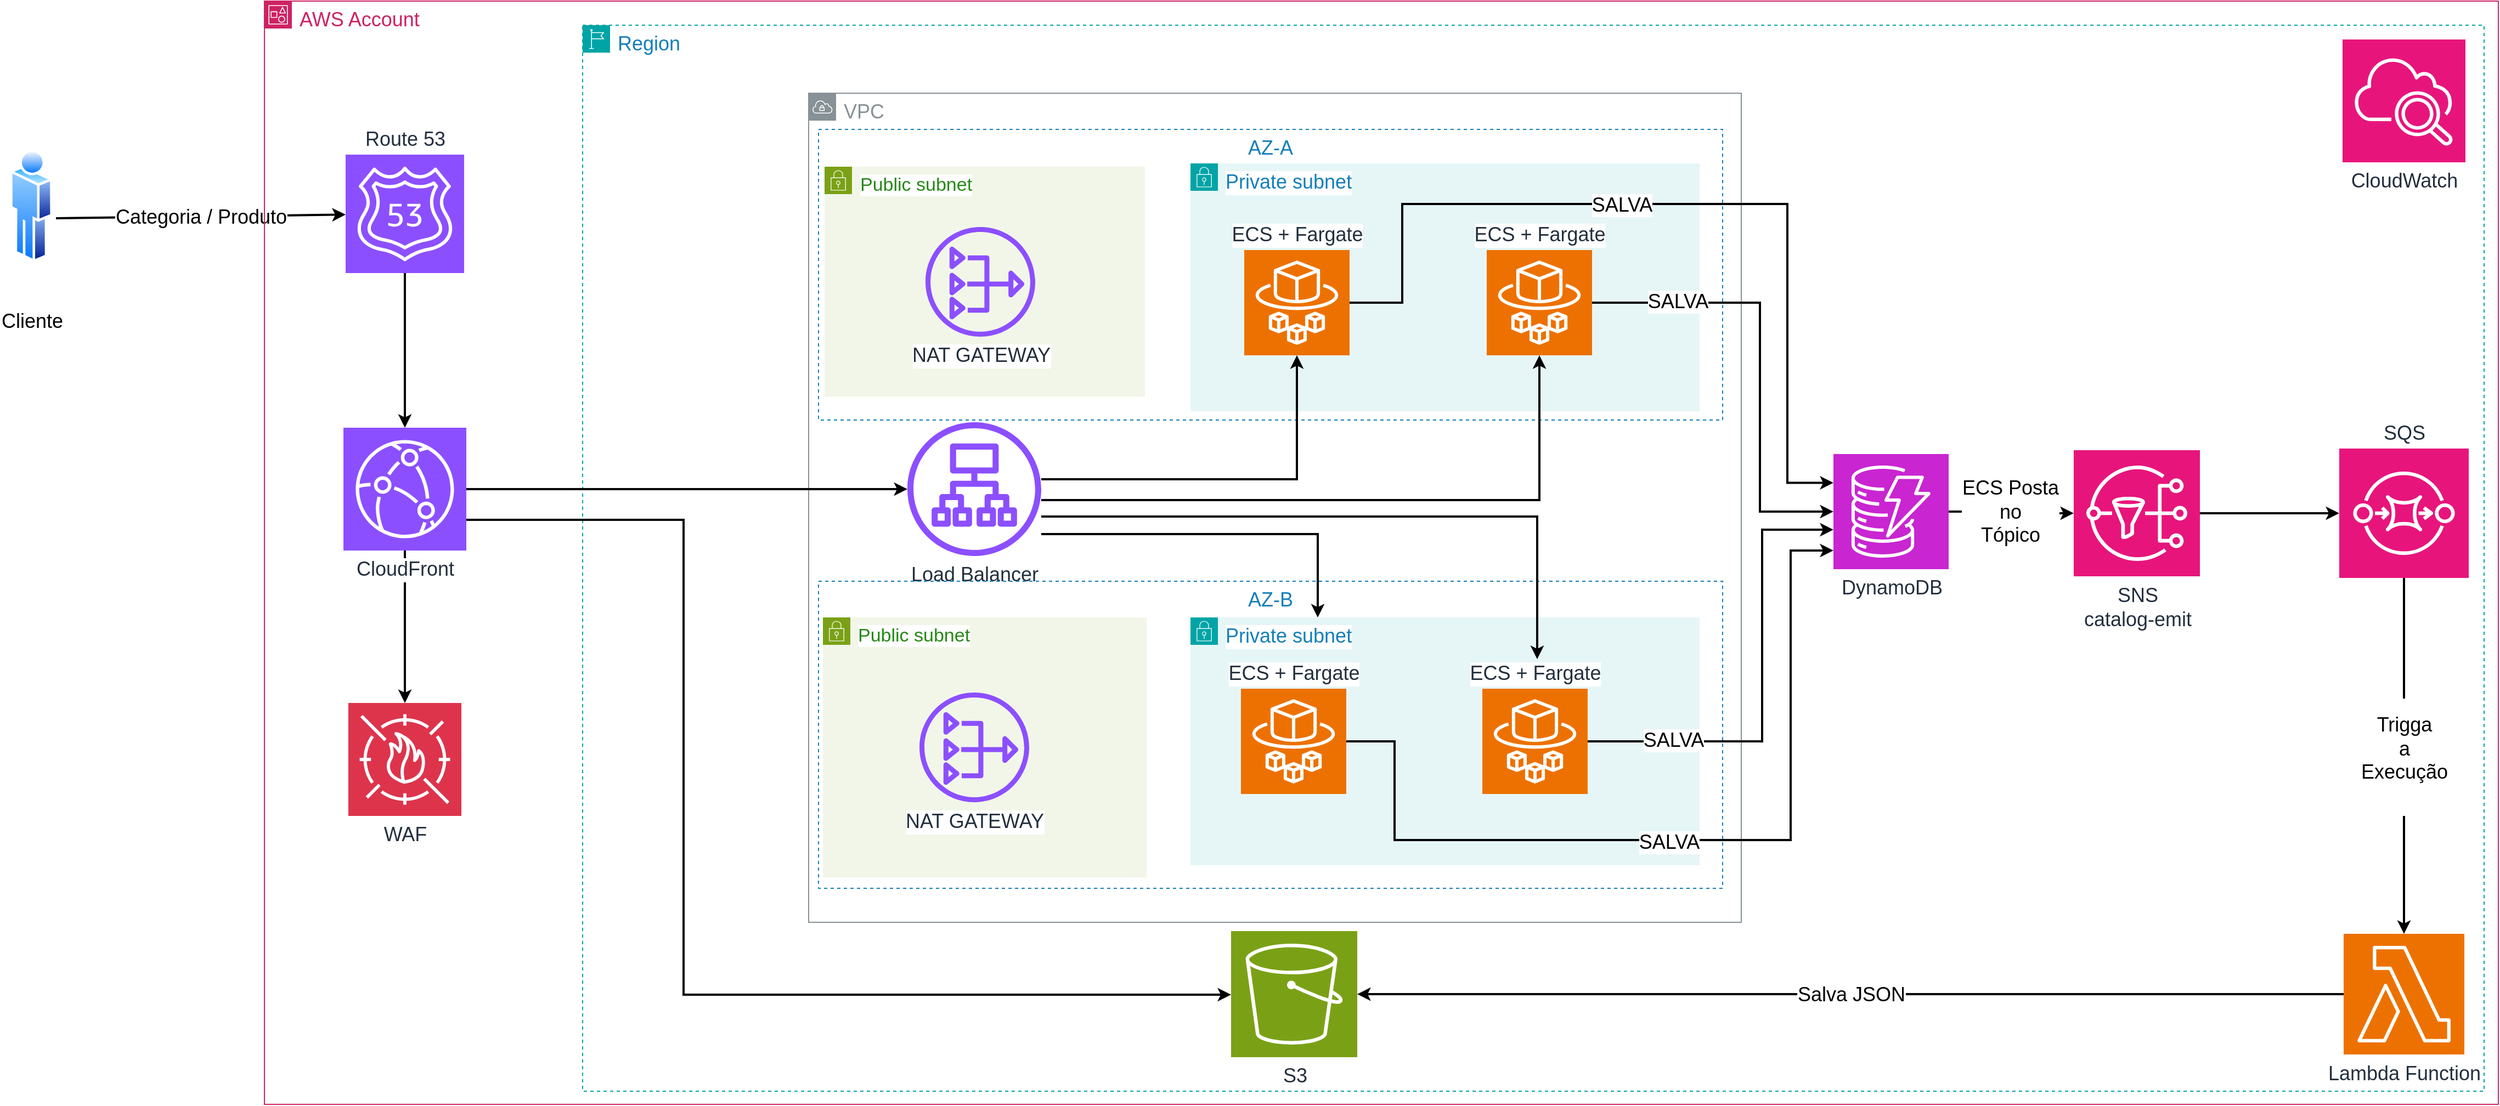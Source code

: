 <mxfile version="23.0.2" type="github">
  <diagram name="Página-1" id="p9qkXHeLWdpkjmJqcO1z">
    <mxGraphModel dx="2596" dy="381" grid="0" gridSize="10" guides="1" tooltips="1" connect="1" arrows="1" fold="1" page="0" pageScale="1" pageWidth="827" pageHeight="1169" math="0" shadow="0">
      <root>
        <mxCell id="0" />
        <mxCell id="1" parent="0" />
        <mxCell id="ETe1gMkkXj5bVFBRiPxY-24" value="&lt;font style=&quot;font-size: 18px;&quot;&gt;Cliente&lt;/font&gt;" style="image;aspect=fixed;perimeter=ellipsePerimeter;html=1;align=center;shadow=0;dashed=0;spacingTop=0;image=img/lib/active_directory/user.svg;labelBackgroundColor=default;verticalAlign=middle;fontFamily=Helvetica;fontSize=11;fontColor=default;fillColor=none;gradientColor=none;spacing=0;" vertex="1" parent="1">
          <mxGeometry x="-225" y="1333" width="39" height="105.41" as="geometry" />
        </mxCell>
        <mxCell id="ETe1gMkkXj5bVFBRiPxY-26" value="" style="endArrow=classic;html=1;rounded=0;strokeColor=default;strokeWidth=2;" edge="1" parent="1" target="ETe1gMkkXj5bVFBRiPxY-30">
          <mxGeometry relative="1" as="geometry">
            <mxPoint x="-183" y="1397" as="sourcePoint" />
            <mxPoint x="-6" y="1394" as="targetPoint" />
          </mxGeometry>
        </mxCell>
        <mxCell id="ETe1gMkkXj5bVFBRiPxY-27" value="Categoria / Produto" style="edgeLabel;resizable=0;html=1;align=center;verticalAlign=middle;fontSize=18;" connectable="0" vertex="1" parent="ETe1gMkkXj5bVFBRiPxY-26">
          <mxGeometry relative="1" as="geometry" />
        </mxCell>
        <mxCell id="ETe1gMkkXj5bVFBRiPxY-28" value="AWS Account" style="points=[[0,0],[0.25,0],[0.5,0],[0.75,0],[1,0],[1,0.25],[1,0.5],[1,0.75],[1,1],[0.75,1],[0.5,1],[0.25,1],[0,1],[0,0.75],[0,0.5],[0,0.25]];outlineConnect=0;gradientColor=none;html=1;whiteSpace=wrap;fontSize=18;fontStyle=0;container=1;pointerEvents=0;collapsible=0;recursiveResize=0;shape=mxgraph.aws4.group;grIcon=mxgraph.aws4.group_account;strokeColor=#CD2264;fillColor=none;verticalAlign=top;align=left;spacingLeft=30;fontColor=#CD2264;dashed=0;labelBackgroundColor=default;fontFamily=Helvetica;" vertex="1" parent="1">
          <mxGeometry x="7" y="1199" width="2036" height="1006" as="geometry" />
        </mxCell>
        <mxCell id="ETe1gMkkXj5bVFBRiPxY-66" value="Region" style="points=[[0,0],[0.25,0],[0.5,0],[0.75,0],[1,0],[1,0.25],[1,0.5],[1,0.75],[1,1],[0.75,1],[0.5,1],[0.25,1],[0,1],[0,0.75],[0,0.5],[0,0.25]];outlineConnect=0;gradientColor=none;html=1;whiteSpace=wrap;fontSize=18;fontStyle=0;container=1;pointerEvents=0;collapsible=0;recursiveResize=0;shape=mxgraph.aws4.group;grIcon=mxgraph.aws4.group_region;strokeColor=#00A4A6;fillColor=none;verticalAlign=top;align=left;spacingLeft=30;fontColor=#147EBA;dashed=1;labelBackgroundColor=default;fontFamily=Helvetica;" vertex="1" parent="ETe1gMkkXj5bVFBRiPxY-28">
          <mxGeometry x="290" y="22" width="1733" height="972" as="geometry" />
        </mxCell>
        <mxCell id="ETe1gMkkXj5bVFBRiPxY-67" value="&lt;font style=&quot;font-size: 18px;&quot;&gt;VPC&lt;/font&gt;" style="sketch=0;outlineConnect=0;gradientColor=none;html=1;whiteSpace=wrap;fontSize=12;fontStyle=0;shape=mxgraph.aws4.group;grIcon=mxgraph.aws4.group_vpc;strokeColor=#879196;fillColor=none;verticalAlign=top;align=left;spacingLeft=30;fontColor=#879196;dashed=0;labelBackgroundColor=default;fontFamily=Helvetica;" vertex="1" parent="ETe1gMkkXj5bVFBRiPxY-66">
          <mxGeometry x="206" y="62" width="850" height="756" as="geometry" />
        </mxCell>
        <mxCell id="ETe1gMkkXj5bVFBRiPxY-41" value="&lt;font style=&quot;font-size: 17px;&quot;&gt;Public subnet&lt;/font&gt;" style="points=[[0,0],[0.25,0],[0.5,0],[0.75,0],[1,0],[1,0.25],[1,0.5],[1,0.75],[1,1],[0.75,1],[0.5,1],[0.25,1],[0,1],[0,0.75],[0,0.5],[0,0.25]];outlineConnect=0;gradientColor=none;html=1;whiteSpace=wrap;fontSize=12;fontStyle=0;container=1;pointerEvents=0;collapsible=0;recursiveResize=0;shape=mxgraph.aws4.group;grIcon=mxgraph.aws4.group_security_group;grStroke=0;strokeColor=#7AA116;fillColor=#F2F6E8;verticalAlign=top;align=left;spacingLeft=30;fontColor=#248814;dashed=0;labelBackgroundColor=default;fontFamily=Helvetica;" vertex="1" parent="ETe1gMkkXj5bVFBRiPxY-66">
          <mxGeometry x="219" y="540" width="295" height="237" as="geometry" />
        </mxCell>
        <mxCell id="ETe1gMkkXj5bVFBRiPxY-43" value="NAT GATEWAY" style="sketch=0;outlineConnect=0;fontColor=#232F3E;gradientColor=none;fillColor=#8C4FFF;strokeColor=none;dashed=0;verticalLabelPosition=bottom;verticalAlign=top;align=center;html=1;fontSize=18;fontStyle=0;aspect=fixed;pointerEvents=1;shape=mxgraph.aws4.nat_gateway;labelBackgroundColor=default;fontFamily=Helvetica;" vertex="1" parent="ETe1gMkkXj5bVFBRiPxY-41">
          <mxGeometry x="88" y="68.5" width="100" height="100" as="geometry" />
        </mxCell>
        <mxCell id="ETe1gMkkXj5bVFBRiPxY-40" value="&lt;font style=&quot;font-size: 17px;&quot;&gt;Public subnet&lt;/font&gt;" style="points=[[0,0],[0.25,0],[0.5,0],[0.75,0],[1,0],[1,0.25],[1,0.5],[1,0.75],[1,1],[0.75,1],[0.5,1],[0.25,1],[0,1],[0,0.75],[0,0.5],[0,0.25]];outlineConnect=0;gradientColor=none;html=1;whiteSpace=wrap;fontSize=12;fontStyle=0;container=1;pointerEvents=0;collapsible=0;recursiveResize=0;shape=mxgraph.aws4.group;grIcon=mxgraph.aws4.group_security_group;grStroke=0;strokeColor=#7AA116;fillColor=#F2F6E8;verticalAlign=top;align=left;spacingLeft=30;fontColor=#248814;dashed=0;labelBackgroundColor=default;fontFamily=Helvetica;" vertex="1" parent="ETe1gMkkXj5bVFBRiPxY-66">
          <mxGeometry x="220.5" y="129" width="292" height="210" as="geometry" />
        </mxCell>
        <mxCell id="ETe1gMkkXj5bVFBRiPxY-42" value="NAT GATEWAY" style="sketch=0;outlineConnect=0;fontColor=#232F3E;gradientColor=none;fillColor=#8C4FFF;strokeColor=none;dashed=0;verticalLabelPosition=bottom;verticalAlign=top;align=center;html=1;fontSize=18;fontStyle=0;aspect=fixed;pointerEvents=1;shape=mxgraph.aws4.nat_gateway;labelBackgroundColor=default;fontFamily=Helvetica;" vertex="1" parent="ETe1gMkkXj5bVFBRiPxY-40">
          <mxGeometry x="92" y="55" width="100" height="100" as="geometry" />
        </mxCell>
        <mxCell id="ETe1gMkkXj5bVFBRiPxY-52" value="Load Balancer" style="sketch=0;outlineConnect=0;fontColor=#232F3E;gradientColor=none;fillColor=#8C4FFF;strokeColor=none;dashed=0;verticalLabelPosition=bottom;verticalAlign=top;align=center;html=1;fontSize=18;fontStyle=0;aspect=fixed;pointerEvents=1;shape=mxgraph.aws4.application_load_balancer;labelBackgroundColor=default;fontFamily=Helvetica;" vertex="1" parent="ETe1gMkkXj5bVFBRiPxY-66">
          <mxGeometry x="296" y="362" width="122" height="122" as="geometry" />
        </mxCell>
        <mxCell id="ETe1gMkkXj5bVFBRiPxY-68" value="AZ-A" style="fillColor=none;strokeColor=#147EBA;dashed=1;verticalAlign=top;fontStyle=0;fontColor=#147EBA;whiteSpace=wrap;html=1;labelBackgroundColor=default;align=center;fontFamily=Helvetica;fontSize=18;" vertex="1" parent="ETe1gMkkXj5bVFBRiPxY-66">
          <mxGeometry x="215" y="95" width="824" height="265" as="geometry" />
        </mxCell>
        <mxCell id="ETe1gMkkXj5bVFBRiPxY-69" value="AZ-B" style="fillColor=none;strokeColor=#147EBA;dashed=1;verticalAlign=top;fontStyle=0;fontColor=#147EBA;whiteSpace=wrap;html=1;labelBackgroundColor=default;align=center;fontFamily=Helvetica;fontSize=18;" vertex="1" parent="ETe1gMkkXj5bVFBRiPxY-66">
          <mxGeometry x="215" y="507" width="824" height="280" as="geometry" />
        </mxCell>
        <mxCell id="ETe1gMkkXj5bVFBRiPxY-51" value="CloudWatch" style="sketch=0;points=[[0,0,0],[0.25,0,0],[0.5,0,0],[0.75,0,0],[1,0,0],[0,1,0],[0.25,1,0],[0.5,1,0],[0.75,1,0],[1,1,0],[0,0.25,0],[0,0.5,0],[0,0.75,0],[1,0.25,0],[1,0.5,0],[1,0.75,0]];points=[[0,0,0],[0.25,0,0],[0.5,0,0],[0.75,0,0],[1,0,0],[0,1,0],[0.25,1,0],[0.5,1,0],[0.75,1,0],[1,1,0],[0,0.25,0],[0,0.5,0],[0,0.75,0],[1,0.25,0],[1,0.5,0],[1,0.75,0]];outlineConnect=0;fontColor=#232F3E;fillColor=#E7157B;strokeColor=#ffffff;dashed=0;verticalLabelPosition=bottom;verticalAlign=top;align=center;html=1;fontSize=18;fontStyle=0;aspect=fixed;shape=mxgraph.aws4.resourceIcon;resIcon=mxgraph.aws4.cloudwatch_2;labelBackgroundColor=default;fontFamily=Helvetica;" vertex="1" parent="ETe1gMkkXj5bVFBRiPxY-66">
          <mxGeometry x="1604" y="13" width="112" height="112" as="geometry" />
        </mxCell>
        <mxCell id="ETe1gMkkXj5bVFBRiPxY-94" style="edgeStyle=orthogonalEdgeStyle;rounded=0;orthogonalLoop=1;jettySize=auto;html=1;fontFamily=Helvetica;fontSize=11;fontColor=default;strokeWidth=2;" edge="1" parent="ETe1gMkkXj5bVFBRiPxY-66" source="ETe1gMkkXj5bVFBRiPxY-83" target="ETe1gMkkXj5bVFBRiPxY-92">
          <mxGeometry relative="1" as="geometry" />
        </mxCell>
        <mxCell id="ETe1gMkkXj5bVFBRiPxY-95" value="&lt;font style=&quot;font-size: 18px;&quot;&gt;&lt;br&gt;&lt;/font&gt;" style="edgeLabel;html=1;align=center;verticalAlign=middle;resizable=0;points=[];fontSize=11;fontFamily=Helvetica;fontColor=default;" vertex="1" connectable="0" parent="ETe1gMkkXj5bVFBRiPxY-94">
          <mxGeometry x="-0.132" y="1" relative="1" as="geometry">
            <mxPoint as="offset" />
          </mxGeometry>
        </mxCell>
        <mxCell id="ETe1gMkkXj5bVFBRiPxY-83" value="SNS&lt;br style=&quot;font-size: 18px;&quot;&gt;catalog-emit" style="sketch=0;points=[[0,0,0],[0.25,0,0],[0.5,0,0],[0.75,0,0],[1,0,0],[0,1,0],[0.25,1,0],[0.5,1,0],[0.75,1,0],[1,1,0],[0,0.25,0],[0,0.5,0],[0,0.75,0],[1,0.25,0],[1,0.5,0],[1,0.75,0]];outlineConnect=0;fontColor=#232F3E;fillColor=#E7157B;strokeColor=#ffffff;dashed=0;verticalLabelPosition=bottom;verticalAlign=top;align=center;html=1;fontSize=18;fontStyle=0;aspect=fixed;shape=mxgraph.aws4.resourceIcon;resIcon=mxgraph.aws4.sns;labelBackgroundColor=default;fontFamily=Helvetica;labelPosition=center;" vertex="1" parent="ETe1gMkkXj5bVFBRiPxY-66">
          <mxGeometry x="1359" y="387.5" width="115" height="115" as="geometry" />
        </mxCell>
        <mxCell id="ETe1gMkkXj5bVFBRiPxY-98" value="&#xa;&lt;span style=&quot;color: rgb(0, 0, 0); font-family: Helvetica; font-size: 18px; font-style: normal; font-variant-ligatures: normal; font-variant-caps: normal; font-weight: 400; letter-spacing: normal; orphans: 2; text-align: center; text-indent: 0px; text-transform: none; widows: 2; word-spacing: 0px; -webkit-text-stroke-width: 0px; background-color: rgb(255, 255, 255); text-decoration-thickness: initial; text-decoration-style: initial; text-decoration-color: initial; float: none; display: inline !important;&quot;&gt;Trigga&lt;/span&gt;&lt;br style=&quot;border-color: var(--border-color); color: rgb(0, 0, 0); font-family: Helvetica; font-size: 18px; font-style: normal; font-variant-ligatures: normal; font-variant-caps: normal; font-weight: 400; letter-spacing: normal; orphans: 2; text-align: center; text-indent: 0px; text-transform: none; widows: 2; word-spacing: 0px; -webkit-text-stroke-width: 0px; background-color: rgb(255, 255, 255); text-decoration-thickness: initial; text-decoration-style: initial; text-decoration-color: initial;&quot;&gt;&lt;span style=&quot;color: rgb(0, 0, 0); font-family: Helvetica; font-size: 18px; font-style: normal; font-variant-ligatures: normal; font-variant-caps: normal; font-weight: 400; letter-spacing: normal; orphans: 2; text-align: center; text-indent: 0px; text-transform: none; widows: 2; word-spacing: 0px; -webkit-text-stroke-width: 0px; background-color: rgb(255, 255, 255); text-decoration-thickness: initial; text-decoration-style: initial; text-decoration-color: initial; float: none; display: inline !important;&quot;&gt;a&lt;/span&gt;&lt;br style=&quot;border-color: var(--border-color); color: rgb(0, 0, 0); font-family: Helvetica; font-size: 18px; font-style: normal; font-variant-ligatures: normal; font-variant-caps: normal; font-weight: 400; letter-spacing: normal; orphans: 2; text-align: center; text-indent: 0px; text-transform: none; widows: 2; word-spacing: 0px; -webkit-text-stroke-width: 0px; background-color: rgb(255, 255, 255); text-decoration-thickness: initial; text-decoration-style: initial; text-decoration-color: initial;&quot;&gt;&lt;span style=&quot;color: rgb(0, 0, 0); font-family: Helvetica; font-size: 18px; font-style: normal; font-variant-ligatures: normal; font-variant-caps: normal; font-weight: 400; letter-spacing: normal; orphans: 2; text-align: center; text-indent: 0px; text-transform: none; widows: 2; word-spacing: 0px; -webkit-text-stroke-width: 0px; background-color: rgb(255, 255, 255); text-decoration-thickness: initial; text-decoration-style: initial; text-decoration-color: initial; float: none; display: inline !important;&quot;&gt;Execução&lt;/span&gt;&#xa;&#xa;" style="edgeStyle=orthogonalEdgeStyle;rounded=0;orthogonalLoop=1;jettySize=auto;html=1;fontFamily=Helvetica;fontSize=12;fontColor=default;strokeWidth=2;" edge="1" parent="ETe1gMkkXj5bVFBRiPxY-66" source="ETe1gMkkXj5bVFBRiPxY-92" target="ETe1gMkkXj5bVFBRiPxY-97">
          <mxGeometry relative="1" as="geometry" />
        </mxCell>
        <mxCell id="ETe1gMkkXj5bVFBRiPxY-92" value="SQS" style="sketch=0;points=[[0,0,0],[0.25,0,0],[0.5,0,0],[0.75,0,0],[1,0,0],[0,1,0],[0.25,1,0],[0.5,1,0],[0.75,1,0],[1,1,0],[0,0.25,0],[0,0.5,0],[0,0.75,0],[1,0.25,0],[1,0.5,0],[1,0.75,0]];outlineConnect=0;fontColor=#232F3E;fillColor=#E7157B;strokeColor=#ffffff;dashed=0;verticalLabelPosition=top;verticalAlign=bottom;align=center;html=1;fontSize=18;fontStyle=0;aspect=fixed;shape=mxgraph.aws4.resourceIcon;resIcon=mxgraph.aws4.sqs;labelBackgroundColor=default;fontFamily=Helvetica;labelPosition=center;" vertex="1" parent="ETe1gMkkXj5bVFBRiPxY-66">
          <mxGeometry x="1601" y="386" width="118" height="118" as="geometry" />
        </mxCell>
        <mxCell id="ETe1gMkkXj5bVFBRiPxY-100" value="Salva JSON" style="edgeStyle=orthogonalEdgeStyle;rounded=0;orthogonalLoop=1;jettySize=auto;html=1;fontFamily=Helvetica;fontSize=18;fontColor=default;strokeWidth=2;" edge="1" parent="ETe1gMkkXj5bVFBRiPxY-66" source="ETe1gMkkXj5bVFBRiPxY-97" target="ETe1gMkkXj5bVFBRiPxY-38">
          <mxGeometry relative="1" as="geometry" />
        </mxCell>
        <mxCell id="ETe1gMkkXj5bVFBRiPxY-97" value="Lambda Function" style="sketch=0;points=[[0,0,0],[0.25,0,0],[0.5,0,0],[0.75,0,0],[1,0,0],[0,1,0],[0.25,1,0],[0.5,1,0],[0.75,1,0],[1,1,0],[0,0.25,0],[0,0.5,0],[0,0.75,0],[1,0.25,0],[1,0.5,0],[1,0.75,0]];outlineConnect=0;fontColor=#232F3E;fillColor=#ED7100;strokeColor=#ffffff;dashed=0;verticalLabelPosition=bottom;verticalAlign=top;align=center;html=1;fontSize=18;fontStyle=0;aspect=fixed;shape=mxgraph.aws4.resourceIcon;resIcon=mxgraph.aws4.lambda;labelBackgroundColor=default;fontFamily=Helvetica;" vertex="1" parent="ETe1gMkkXj5bVFBRiPxY-66">
          <mxGeometry x="1605" y="828.5" width="110" height="110" as="geometry" />
        </mxCell>
        <mxCell id="ETe1gMkkXj5bVFBRiPxY-38" value="S3" style="sketch=0;points=[[0,0,0],[0.25,0,0],[0.5,0,0],[0.75,0,0],[1,0,0],[0,1,0],[0.25,1,0],[0.5,1,0],[0.75,1,0],[1,1,0],[0,0.25,0],[0,0.5,0],[0,0.75,0],[1,0.25,0],[1,0.5,0],[1,0.75,0]];outlineConnect=0;fontColor=#232F3E;fillColor=#7AA116;strokeColor=#ffffff;dashed=0;verticalLabelPosition=bottom;verticalAlign=top;align=center;html=1;fontSize=18;fontStyle=0;aspect=fixed;shape=mxgraph.aws4.resourceIcon;resIcon=mxgraph.aws4.s3;labelBackgroundColor=default;fontFamily=Helvetica;" vertex="1" parent="ETe1gMkkXj5bVFBRiPxY-66">
          <mxGeometry x="591" y="826" width="115" height="115" as="geometry" />
        </mxCell>
        <mxCell id="ETe1gMkkXj5bVFBRiPxY-35" style="edgeStyle=orthogonalEdgeStyle;rounded=0;orthogonalLoop=1;jettySize=auto;html=1;fontFamily=Helvetica;fontSize=11;fontColor=default;strokeWidth=2;" edge="1" parent="ETe1gMkkXj5bVFBRiPxY-28" source="ETe1gMkkXj5bVFBRiPxY-30" target="ETe1gMkkXj5bVFBRiPxY-31">
          <mxGeometry relative="1" as="geometry" />
        </mxCell>
        <mxCell id="ETe1gMkkXj5bVFBRiPxY-30" value="Route 53" style="sketch=0;points=[[0,0,0],[0.25,0,0],[0.5,0,0],[0.75,0,0],[1,0,0],[0,1,0],[0.25,1,0],[0.5,1,0],[0.75,1,0],[1,1,0],[0,0.25,0],[0,0.5,0],[0,0.75,0],[1,0.25,0],[1,0.5,0],[1,0.75,0]];outlineConnect=0;fontColor=#232F3E;fillColor=#8C4FFF;strokeColor=#ffffff;dashed=0;verticalLabelPosition=top;verticalAlign=bottom;align=center;html=1;fontSize=18;fontStyle=0;aspect=fixed;shape=mxgraph.aws4.resourceIcon;resIcon=mxgraph.aws4.route_53;labelBackgroundColor=default;fontFamily=Helvetica;labelPosition=center;" vertex="1" parent="ETe1gMkkXj5bVFBRiPxY-28">
          <mxGeometry x="74" y="140" width="108" height="108" as="geometry" />
        </mxCell>
        <mxCell id="ETe1gMkkXj5bVFBRiPxY-37" style="edgeStyle=orthogonalEdgeStyle;rounded=0;orthogonalLoop=1;jettySize=auto;html=1;fontFamily=Helvetica;fontSize=11;fontColor=default;strokeWidth=2;" edge="1" parent="ETe1gMkkXj5bVFBRiPxY-28" source="ETe1gMkkXj5bVFBRiPxY-31" target="ETe1gMkkXj5bVFBRiPxY-36">
          <mxGeometry relative="1" as="geometry" />
        </mxCell>
        <mxCell id="ETe1gMkkXj5bVFBRiPxY-55" style="edgeStyle=orthogonalEdgeStyle;rounded=0;orthogonalLoop=1;jettySize=auto;html=1;exitX=1;exitY=0.75;exitDx=0;exitDy=0;exitPerimeter=0;fontFamily=Helvetica;fontSize=11;fontColor=default;strokeWidth=2;" edge="1" parent="ETe1gMkkXj5bVFBRiPxY-28" source="ETe1gMkkXj5bVFBRiPxY-31" target="ETe1gMkkXj5bVFBRiPxY-38">
          <mxGeometry relative="1" as="geometry">
            <Array as="points">
              <mxPoint x="382" y="473" />
              <mxPoint x="382" y="906" />
            </Array>
          </mxGeometry>
        </mxCell>
        <mxCell id="ETe1gMkkXj5bVFBRiPxY-71" style="edgeStyle=orthogonalEdgeStyle;rounded=0;orthogonalLoop=1;jettySize=auto;html=1;fontFamily=Helvetica;fontSize=11;fontColor=default;strokeWidth=2;" edge="1" parent="ETe1gMkkXj5bVFBRiPxY-28" source="ETe1gMkkXj5bVFBRiPxY-31" target="ETe1gMkkXj5bVFBRiPxY-52">
          <mxGeometry relative="1" as="geometry" />
        </mxCell>
        <mxCell id="ETe1gMkkXj5bVFBRiPxY-31" value="CloudFront" style="sketch=0;points=[[0,0,0],[0.25,0,0],[0.5,0,0],[0.75,0,0],[1,0,0],[0,1,0],[0.25,1,0],[0.5,1,0],[0.75,1,0],[1,1,0],[0,0.25,0],[0,0.5,0],[0,0.75,0],[1,0.25,0],[1,0.5,0],[1,0.75,0]];outlineConnect=0;fontColor=#232F3E;fillColor=#8C4FFF;strokeColor=#ffffff;dashed=0;verticalLabelPosition=bottom;verticalAlign=top;align=center;html=1;fontSize=18;fontStyle=0;aspect=fixed;shape=mxgraph.aws4.resourceIcon;resIcon=mxgraph.aws4.cloudfront;labelBackgroundColor=default;fontFamily=Helvetica;" vertex="1" parent="ETe1gMkkXj5bVFBRiPxY-28">
          <mxGeometry x="72" y="389" width="112" height="112" as="geometry" />
        </mxCell>
        <mxCell id="ETe1gMkkXj5bVFBRiPxY-36" value="WAF&lt;br style=&quot;font-size: 18px;&quot;&gt;" style="sketch=0;points=[[0,0,0],[0.25,0,0],[0.5,0,0],[0.75,0,0],[1,0,0],[0,1,0],[0.25,1,0],[0.5,1,0],[0.75,1,0],[1,1,0],[0,0.25,0],[0,0.5,0],[0,0.75,0],[1,0.25,0],[1,0.5,0],[1,0.75,0]];outlineConnect=0;fontColor=#232F3E;fillColor=#DD344C;strokeColor=#ffffff;dashed=0;verticalLabelPosition=bottom;verticalAlign=top;align=center;html=1;fontSize=18;fontStyle=0;aspect=fixed;shape=mxgraph.aws4.resourceIcon;resIcon=mxgraph.aws4.waf;labelBackgroundColor=default;fontFamily=Helvetica;" vertex="1" parent="ETe1gMkkXj5bVFBRiPxY-28">
          <mxGeometry x="76.5" y="640" width="103" height="103" as="geometry" />
        </mxCell>
        <mxCell id="ETe1gMkkXj5bVFBRiPxY-44" value="Private subnet" style="points=[[0,0],[0.25,0],[0.5,0],[0.75,0],[1,0],[1,0.25],[1,0.5],[1,0.75],[1,1],[0.75,1],[0.5,1],[0.25,1],[0,1],[0,0.75],[0,0.5],[0,0.25]];outlineConnect=0;gradientColor=none;html=1;whiteSpace=wrap;fontSize=18;fontStyle=0;container=1;pointerEvents=0;collapsible=0;recursiveResize=0;shape=mxgraph.aws4.group;grIcon=mxgraph.aws4.group_security_group;grStroke=0;strokeColor=#00A4A6;fillColor=#E6F6F7;verticalAlign=top;align=left;spacingLeft=30;fontColor=#147EBA;dashed=0;labelBackgroundColor=default;fontFamily=Helvetica;" vertex="1" parent="ETe1gMkkXj5bVFBRiPxY-28">
          <mxGeometry x="844" y="148" width="464" height="226" as="geometry" />
        </mxCell>
        <mxCell id="ETe1gMkkXj5bVFBRiPxY-46" value="ECS + Fargate" style="sketch=0;points=[[0,0,0],[0.25,0,0],[0.5,0,0],[0.75,0,0],[1,0,0],[0,1,0],[0.25,1,0],[0.5,1,0],[0.75,1,0],[1,1,0],[0,0.25,0],[0,0.5,0],[0,0.75,0],[1,0.25,0],[1,0.5,0],[1,0.75,0]];outlineConnect=0;fontColor=#232F3E;fillColor=#ED7100;strokeColor=#ffffff;dashed=0;verticalLabelPosition=top;verticalAlign=bottom;align=center;html=1;fontSize=18;fontStyle=0;aspect=fixed;shape=mxgraph.aws4.resourceIcon;resIcon=mxgraph.aws4.fargate;labelBackgroundColor=default;fontFamily=Helvetica;labelPosition=center;" vertex="1" parent="ETe1gMkkXj5bVFBRiPxY-44">
          <mxGeometry x="49" y="79" width="96" height="96" as="geometry" />
        </mxCell>
        <mxCell id="ETe1gMkkXj5bVFBRiPxY-49" value="ECS + Fargate" style="sketch=0;points=[[0,0,0],[0.25,0,0],[0.5,0,0],[0.75,0,0],[1,0,0],[0,1,0],[0.25,1,0],[0.5,1,0],[0.75,1,0],[1,1,0],[0,0.25,0],[0,0.5,0],[0,0.75,0],[1,0.25,0],[1,0.5,0],[1,0.75,0]];outlineConnect=0;fontColor=#232F3E;fillColor=#ED7100;strokeColor=#ffffff;dashed=0;verticalLabelPosition=top;verticalAlign=bottom;align=center;html=1;fontSize=18;fontStyle=0;aspect=fixed;shape=mxgraph.aws4.resourceIcon;resIcon=mxgraph.aws4.fargate;labelBackgroundColor=default;fontFamily=Helvetica;labelPosition=center;" vertex="1" parent="ETe1gMkkXj5bVFBRiPxY-44">
          <mxGeometry x="270" y="79" width="96" height="96" as="geometry" />
        </mxCell>
        <mxCell id="ETe1gMkkXj5bVFBRiPxY-45" value="Private subnet" style="points=[[0,0],[0.25,0],[0.5,0],[0.75,0],[1,0],[1,0.25],[1,0.5],[1,0.75],[1,1],[0.75,1],[0.5,1],[0.25,1],[0,1],[0,0.75],[0,0.5],[0,0.25]];outlineConnect=0;gradientColor=none;html=1;whiteSpace=wrap;fontSize=18;fontStyle=0;container=1;pointerEvents=0;collapsible=0;recursiveResize=0;shape=mxgraph.aws4.group;grIcon=mxgraph.aws4.group_security_group;grStroke=0;strokeColor=#00A4A6;fillColor=#E6F6F7;verticalAlign=top;align=left;spacingLeft=30;fontColor=#147EBA;dashed=0;labelBackgroundColor=default;fontFamily=Helvetica;" vertex="1" parent="ETe1gMkkXj5bVFBRiPxY-28">
          <mxGeometry x="844" y="562" width="464" height="226" as="geometry" />
        </mxCell>
        <mxCell id="ETe1gMkkXj5bVFBRiPxY-48" value="ECS + Fargate" style="sketch=0;points=[[0,0,0],[0.25,0,0],[0.5,0,0],[0.75,0,0],[1,0,0],[0,1,0],[0.25,1,0],[0.5,1,0],[0.75,1,0],[1,1,0],[0,0.25,0],[0,0.5,0],[0,0.75,0],[1,0.25,0],[1,0.5,0],[1,0.75,0]];outlineConnect=0;fontColor=#232F3E;fillColor=#ED7100;strokeColor=#ffffff;dashed=0;verticalLabelPosition=top;verticalAlign=bottom;align=center;html=1;fontSize=18;fontStyle=0;aspect=fixed;shape=mxgraph.aws4.resourceIcon;resIcon=mxgraph.aws4.fargate;labelBackgroundColor=default;fontFamily=Helvetica;labelPosition=center;" vertex="1" parent="ETe1gMkkXj5bVFBRiPxY-45">
          <mxGeometry x="46" y="65" width="96" height="96" as="geometry" />
        </mxCell>
        <mxCell id="ETe1gMkkXj5bVFBRiPxY-47" value="ECS + Fargate" style="sketch=0;points=[[0,0,0],[0.25,0,0],[0.5,0,0],[0.75,0,0],[1,0,0],[0,1,0],[0.25,1,0],[0.5,1,0],[0.75,1,0],[1,1,0],[0,0.25,0],[0,0.5,0],[0,0.75,0],[1,0.25,0],[1,0.5,0],[1,0.75,0]];outlineConnect=0;fontColor=#232F3E;fillColor=#ED7100;strokeColor=#ffffff;dashed=0;verticalLabelPosition=top;verticalAlign=bottom;align=center;html=1;fontSize=18;fontStyle=0;aspect=fixed;shape=mxgraph.aws4.resourceIcon;resIcon=mxgraph.aws4.fargate;labelBackgroundColor=default;fontFamily=Helvetica;labelPosition=center;" vertex="1" parent="ETe1gMkkXj5bVFBRiPxY-45">
          <mxGeometry x="266" y="65" width="96" height="96" as="geometry" />
        </mxCell>
        <mxCell id="ETe1gMkkXj5bVFBRiPxY-81" style="edgeStyle=orthogonalEdgeStyle;rounded=0;orthogonalLoop=1;jettySize=auto;html=1;fontFamily=Helvetica;fontSize=11;fontColor=default;strokeWidth=2;entryX=0;entryY=0.5;entryDx=0;entryDy=0;entryPerimeter=0;" edge="1" parent="ETe1gMkkXj5bVFBRiPxY-28" source="ETe1gMkkXj5bVFBRiPxY-50" target="ETe1gMkkXj5bVFBRiPxY-83">
          <mxGeometry relative="1" as="geometry">
            <mxPoint x="1602" y="465.5" as="targetPoint" />
          </mxGeometry>
        </mxCell>
        <mxCell id="ETe1gMkkXj5bVFBRiPxY-91" value="&lt;font style=&quot;font-size: 18px;&quot;&gt;ECS Posta&lt;br&gt;no&lt;br&gt;Tópico&lt;br&gt;&lt;/font&gt;" style="edgeLabel;html=1;align=center;verticalAlign=middle;resizable=0;points=[];fontSize=11;fontFamily=Helvetica;fontColor=default;" vertex="1" connectable="0" parent="ETe1gMkkXj5bVFBRiPxY-81">
          <mxGeometry x="-0.023" relative="1" as="geometry">
            <mxPoint x="-1" as="offset" />
          </mxGeometry>
        </mxCell>
        <mxCell id="ETe1gMkkXj5bVFBRiPxY-50" value="DynamoDB" style="sketch=0;points=[[0,0,0],[0.25,0,0],[0.5,0,0],[0.75,0,0],[1,0,0],[0,1,0],[0.25,1,0],[0.5,1,0],[0.75,1,0],[1,1,0],[0,0.25,0],[0,0.5,0],[0,0.75,0],[1,0.25,0],[1,0.5,0],[1,0.75,0]];outlineConnect=0;fontColor=#232F3E;fillColor=#C925D1;strokeColor=#ffffff;dashed=0;verticalLabelPosition=bottom;verticalAlign=top;align=center;html=1;fontSize=18;fontStyle=0;aspect=fixed;shape=mxgraph.aws4.resourceIcon;resIcon=mxgraph.aws4.dynamodb;labelBackgroundColor=default;fontFamily=Helvetica;" vertex="1" parent="ETe1gMkkXj5bVFBRiPxY-28">
          <mxGeometry x="1430" y="413" width="105" height="105" as="geometry" />
        </mxCell>
        <mxCell id="ETe1gMkkXj5bVFBRiPxY-56" style="edgeStyle=orthogonalEdgeStyle;rounded=0;orthogonalLoop=1;jettySize=auto;html=1;fontFamily=Helvetica;fontSize=11;fontColor=default;strokeWidth=2;" edge="1" parent="ETe1gMkkXj5bVFBRiPxY-28" source="ETe1gMkkXj5bVFBRiPxY-52" target="ETe1gMkkXj5bVFBRiPxY-46">
          <mxGeometry relative="1" as="geometry">
            <Array as="points">
              <mxPoint x="941" y="436" />
            </Array>
          </mxGeometry>
        </mxCell>
        <mxCell id="ETe1gMkkXj5bVFBRiPxY-58" style="edgeStyle=orthogonalEdgeStyle;rounded=0;orthogonalLoop=1;jettySize=auto;html=1;fontFamily=Helvetica;fontSize=11;fontColor=default;strokeWidth=2;" edge="1" parent="ETe1gMkkXj5bVFBRiPxY-28" source="ETe1gMkkXj5bVFBRiPxY-52">
          <mxGeometry relative="1" as="geometry">
            <mxPoint x="726" y="469.997" as="sourcePoint" />
            <mxPoint x="1160" y="600" as="targetPoint" />
            <Array as="points">
              <mxPoint x="1160" y="470" />
            </Array>
          </mxGeometry>
        </mxCell>
        <mxCell id="ETe1gMkkXj5bVFBRiPxY-57" style="edgeStyle=orthogonalEdgeStyle;rounded=0;orthogonalLoop=1;jettySize=auto;html=1;entryX=0.5;entryY=1;entryDx=0;entryDy=0;entryPerimeter=0;fontFamily=Helvetica;fontSize=11;fontColor=default;strokeWidth=2;" edge="1" parent="ETe1gMkkXj5bVFBRiPxY-28" source="ETe1gMkkXj5bVFBRiPxY-52" target="ETe1gMkkXj5bVFBRiPxY-49">
          <mxGeometry relative="1" as="geometry">
            <Array as="points">
              <mxPoint x="1162" y="455" />
            </Array>
          </mxGeometry>
        </mxCell>
        <mxCell id="ETe1gMkkXj5bVFBRiPxY-60" style="edgeStyle=orthogonalEdgeStyle;rounded=0;orthogonalLoop=1;jettySize=auto;html=1;entryX=0;entryY=0.25;entryDx=0;entryDy=0;entryPerimeter=0;fontFamily=Helvetica;fontSize=11;fontColor=default;strokeWidth=2;" edge="1" parent="ETe1gMkkXj5bVFBRiPxY-28" source="ETe1gMkkXj5bVFBRiPxY-46" target="ETe1gMkkXj5bVFBRiPxY-50">
          <mxGeometry relative="1" as="geometry">
            <Array as="points">
              <mxPoint x="1037" y="275" />
              <mxPoint x="1037" y="185" />
              <mxPoint x="1388" y="185" />
              <mxPoint x="1388" y="439" />
            </Array>
          </mxGeometry>
        </mxCell>
        <mxCell id="ETe1gMkkXj5bVFBRiPxY-75" value="&lt;font style=&quot;font-size: 18px;&quot;&gt;SALVA&lt;/font&gt;" style="edgeLabel;html=1;align=center;verticalAlign=middle;resizable=0;points=[];fontSize=11;fontFamily=Helvetica;fontColor=default;" vertex="1" connectable="0" parent="ETe1gMkkXj5bVFBRiPxY-60">
          <mxGeometry x="-0.141" y="-1" relative="1" as="geometry">
            <mxPoint as="offset" />
          </mxGeometry>
        </mxCell>
        <mxCell id="ETe1gMkkXj5bVFBRiPxY-61" style="edgeStyle=orthogonalEdgeStyle;rounded=0;orthogonalLoop=1;jettySize=auto;html=1;entryX=0;entryY=0.5;entryDx=0;entryDy=0;entryPerimeter=0;fontFamily=Helvetica;fontSize=18;fontColor=default;strokeWidth=2;" edge="1" parent="ETe1gMkkXj5bVFBRiPxY-28" source="ETe1gMkkXj5bVFBRiPxY-49" target="ETe1gMkkXj5bVFBRiPxY-50">
          <mxGeometry relative="1" as="geometry">
            <Array as="points">
              <mxPoint x="1363" y="275" />
              <mxPoint x="1363" y="465" />
            </Array>
          </mxGeometry>
        </mxCell>
        <mxCell id="ETe1gMkkXj5bVFBRiPxY-72" value="&lt;font style=&quot;font-size: 18px;&quot;&gt;SALVA&lt;/font&gt;" style="edgeLabel;html=1;align=center;verticalAlign=middle;resizable=0;points=[];fontSize=11;fontFamily=Helvetica;fontColor=default;" vertex="1" connectable="0" parent="ETe1gMkkXj5bVFBRiPxY-61">
          <mxGeometry x="-0.619" y="1" relative="1" as="geometry">
            <mxPoint as="offset" />
          </mxGeometry>
        </mxCell>
        <mxCell id="ETe1gMkkXj5bVFBRiPxY-62" style="edgeStyle=orthogonalEdgeStyle;rounded=0;orthogonalLoop=1;jettySize=auto;html=1;fontFamily=Helvetica;fontSize=11;fontColor=default;strokeWidth=2;" edge="1" parent="ETe1gMkkXj5bVFBRiPxY-28" source="ETe1gMkkXj5bVFBRiPxY-47" target="ETe1gMkkXj5bVFBRiPxY-50">
          <mxGeometry relative="1" as="geometry">
            <Array as="points">
              <mxPoint x="1365" y="675" />
              <mxPoint x="1365" y="482" />
            </Array>
          </mxGeometry>
        </mxCell>
        <mxCell id="ETe1gMkkXj5bVFBRiPxY-76" value="&lt;span style=&quot;font-size: 18px;&quot;&gt;SALVA&lt;/span&gt;" style="edgeLabel;html=1;align=center;verticalAlign=middle;resizable=0;points=[];fontSize=11;fontFamily=Helvetica;fontColor=default;" vertex="1" connectable="0" parent="ETe1gMkkXj5bVFBRiPxY-62">
          <mxGeometry x="-0.625" y="1" relative="1" as="geometry">
            <mxPoint as="offset" />
          </mxGeometry>
        </mxCell>
        <mxCell id="ETe1gMkkXj5bVFBRiPxY-65" style="edgeStyle=orthogonalEdgeStyle;rounded=0;orthogonalLoop=1;jettySize=auto;html=1;fontFamily=Helvetica;fontSize=11;fontColor=default;strokeWidth=2;" edge="1" parent="ETe1gMkkXj5bVFBRiPxY-28" source="ETe1gMkkXj5bVFBRiPxY-48" target="ETe1gMkkXj5bVFBRiPxY-50">
          <mxGeometry relative="1" as="geometry">
            <Array as="points">
              <mxPoint x="1030" y="675" />
              <mxPoint x="1030" y="765" />
              <mxPoint x="1391" y="765" />
              <mxPoint x="1391" y="501" />
            </Array>
          </mxGeometry>
        </mxCell>
        <mxCell id="ETe1gMkkXj5bVFBRiPxY-79" value="&lt;font style=&quot;font-size: 18px;&quot;&gt;SALVA&lt;/font&gt;" style="edgeLabel;html=1;align=center;verticalAlign=middle;resizable=0;points=[];fontSize=11;fontFamily=Helvetica;fontColor=default;" vertex="1" connectable="0" parent="ETe1gMkkXj5bVFBRiPxY-65">
          <mxGeometry x="-0.037" y="-2" relative="1" as="geometry">
            <mxPoint as="offset" />
          </mxGeometry>
        </mxCell>
        <mxCell id="ETe1gMkkXj5bVFBRiPxY-70" style="edgeStyle=orthogonalEdgeStyle;rounded=0;orthogonalLoop=1;jettySize=auto;html=1;entryX=0.25;entryY=0;entryDx=0;entryDy=0;fontFamily=Helvetica;fontSize=11;fontColor=default;strokeWidth=2;" edge="1" parent="ETe1gMkkXj5bVFBRiPxY-28" source="ETe1gMkkXj5bVFBRiPxY-52" target="ETe1gMkkXj5bVFBRiPxY-45">
          <mxGeometry relative="1" as="geometry">
            <Array as="points">
              <mxPoint x="960" y="486" />
            </Array>
          </mxGeometry>
        </mxCell>
      </root>
    </mxGraphModel>
  </diagram>
</mxfile>
